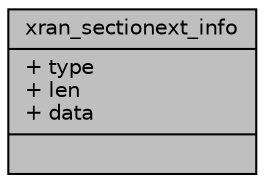 digraph "xran_sectionext_info"
{
 // LATEX_PDF_SIZE
  edge [fontname="Helvetica",fontsize="10",labelfontname="Helvetica",labelfontsize="10"];
  node [fontname="Helvetica",fontsize="10",shape=record];
  Node1 [label="{xran_sectionext_info\n|+ type\l+ len\l+ data\l|}",height=0.2,width=0.4,color="black", fillcolor="grey75", style="filled", fontcolor="black",tooltip=" "];
}
